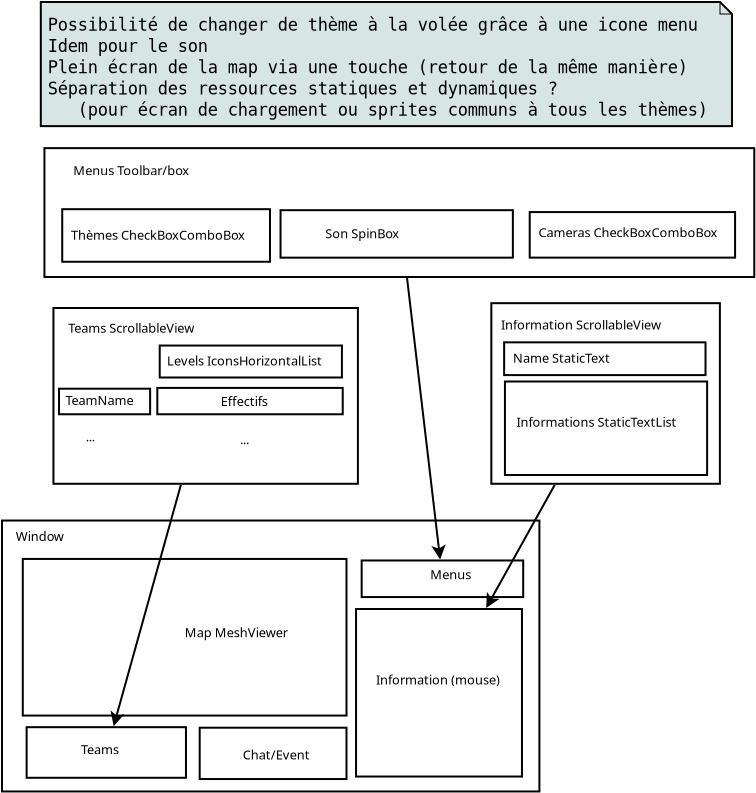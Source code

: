 <?xml version="1.0" encoding="UTF-8"?>
<dia:diagram xmlns:dia="http://www.lysator.liu.se/~alla/dia/">
  <dia:layer name="Background" visible="true" active="true">
    <dia:object type="Standard - Box" version="0" id="O0">
      <dia:attribute name="obj_pos">
        <dia:point val="6.811,3.13"/>
      </dia:attribute>
      <dia:attribute name="obj_bb">
        <dia:rectangle val="6.761,3.08;33.73,16.727"/>
      </dia:attribute>
      <dia:attribute name="elem_corner">
        <dia:point val="6.811,3.13"/>
      </dia:attribute>
      <dia:attribute name="elem_width">
        <dia:real val="26.87"/>
      </dia:attribute>
      <dia:attribute name="elem_height">
        <dia:real val="13.546"/>
      </dia:attribute>
      <dia:attribute name="show_background">
        <dia:boolean val="true"/>
      </dia:attribute>
    </dia:object>
    <dia:object type="Standard - Box" version="0" id="O1">
      <dia:attribute name="obj_pos">
        <dia:point val="7.85,5.05"/>
      </dia:attribute>
      <dia:attribute name="obj_bb">
        <dia:rectangle val="7.8,5;24.086,12.931"/>
      </dia:attribute>
      <dia:attribute name="elem_corner">
        <dia:point val="7.85,5.05"/>
      </dia:attribute>
      <dia:attribute name="elem_width">
        <dia:real val="16.186"/>
      </dia:attribute>
      <dia:attribute name="elem_height">
        <dia:real val="7.831"/>
      </dia:attribute>
      <dia:attribute name="show_background">
        <dia:boolean val="true"/>
      </dia:attribute>
    </dia:object>
    <dia:object type="Standard - Box" version="0" id="O2">
      <dia:attribute name="obj_pos">
        <dia:point val="24.513,7.553"/>
      </dia:attribute>
      <dia:attribute name="obj_bb">
        <dia:rectangle val="24.463,7.503;32.859,15.98"/>
      </dia:attribute>
      <dia:attribute name="elem_corner">
        <dia:point val="24.513,7.553"/>
      </dia:attribute>
      <dia:attribute name="elem_width">
        <dia:real val="8.296"/>
      </dia:attribute>
      <dia:attribute name="elem_height">
        <dia:real val="8.377"/>
      </dia:attribute>
      <dia:attribute name="show_background">
        <dia:boolean val="true"/>
      </dia:attribute>
    </dia:object>
    <dia:object type="Standard - Box" version="0" id="O3">
      <dia:attribute name="obj_pos">
        <dia:point val="8.042,13.462"/>
      </dia:attribute>
      <dia:attribute name="obj_bb">
        <dia:rectangle val="7.992,13.412;16.059,16.042"/>
      </dia:attribute>
      <dia:attribute name="elem_corner">
        <dia:point val="8.042,13.462"/>
      </dia:attribute>
      <dia:attribute name="elem_width">
        <dia:real val="7.967"/>
      </dia:attribute>
      <dia:attribute name="elem_height">
        <dia:real val="2.53"/>
      </dia:attribute>
      <dia:attribute name="show_background">
        <dia:boolean val="true"/>
      </dia:attribute>
    </dia:object>
    <dia:object type="Standard - Box" version="0" id="O4">
      <dia:attribute name="obj_pos">
        <dia:point val="16.695,13.488"/>
      </dia:attribute>
      <dia:attribute name="obj_bb">
        <dia:rectangle val="16.645,13.438;24.086,16.104"/>
      </dia:attribute>
      <dia:attribute name="elem_corner">
        <dia:point val="16.695,13.488"/>
      </dia:attribute>
      <dia:attribute name="elem_width">
        <dia:real val="7.341"/>
      </dia:attribute>
      <dia:attribute name="elem_height">
        <dia:real val="2.567"/>
      </dia:attribute>
      <dia:attribute name="show_background">
        <dia:boolean val="true"/>
      </dia:attribute>
    </dia:object>
    <dia:object type="Standard - Text" version="1" id="O5">
      <dia:attribute name="obj_pos">
        <dia:point val="15.943,8.965"/>
      </dia:attribute>
      <dia:attribute name="obj_bb">
        <dia:rectangle val="15.943,8.37;15.943,9.118"/>
      </dia:attribute>
      <dia:attribute name="text">
        <dia:composite type="text">
          <dia:attribute name="string">
            <dia:string>##</dia:string>
          </dia:attribute>
          <dia:attribute name="font">
            <dia:font family="sans" style="0" name="Helvetica"/>
          </dia:attribute>
          <dia:attribute name="height">
            <dia:real val="0.8"/>
          </dia:attribute>
          <dia:attribute name="pos">
            <dia:point val="15.943,8.965"/>
          </dia:attribute>
          <dia:attribute name="color">
            <dia:color val="#000000"/>
          </dia:attribute>
          <dia:attribute name="alignment">
            <dia:enum val="0"/>
          </dia:attribute>
        </dia:composite>
      </dia:attribute>
      <dia:attribute name="valign">
        <dia:enum val="3"/>
      </dia:attribute>
      <dia:connections>
        <dia:connection handle="0" to="O1" connection="8"/>
      </dia:connections>
    </dia:object>
    <dia:object type="Standard - Text" version="1" id="O6">
      <dia:attribute name="obj_pos">
        <dia:point val="15.943,8.965"/>
      </dia:attribute>
      <dia:attribute name="obj_bb">
        <dia:rectangle val="15.943,8.37;21.358,9.118"/>
      </dia:attribute>
      <dia:attribute name="text">
        <dia:composite type="text">
          <dia:attribute name="string">
            <dia:string>#Map MeshViewer#</dia:string>
          </dia:attribute>
          <dia:attribute name="font">
            <dia:font family="sans" style="0" name="Helvetica"/>
          </dia:attribute>
          <dia:attribute name="height">
            <dia:real val="0.8"/>
          </dia:attribute>
          <dia:attribute name="pos">
            <dia:point val="15.943,8.965"/>
          </dia:attribute>
          <dia:attribute name="color">
            <dia:color val="#000000"/>
          </dia:attribute>
          <dia:attribute name="alignment">
            <dia:enum val="0"/>
          </dia:attribute>
        </dia:composite>
      </dia:attribute>
      <dia:attribute name="valign">
        <dia:enum val="3"/>
      </dia:attribute>
      <dia:connections>
        <dia:connection handle="0" to="O1" connection="8"/>
      </dia:connections>
    </dia:object>
    <dia:object type="Standard - Text" version="1" id="O7">
      <dia:attribute name="obj_pos">
        <dia:point val="25.514,11.323"/>
      </dia:attribute>
      <dia:attribute name="obj_bb">
        <dia:rectangle val="25.514,10.729;32.069,11.476"/>
      </dia:attribute>
      <dia:attribute name="text">
        <dia:composite type="text">
          <dia:attribute name="string">
            <dia:string>#Information (mouse)#</dia:string>
          </dia:attribute>
          <dia:attribute name="font">
            <dia:font family="sans" style="0" name="Helvetica"/>
          </dia:attribute>
          <dia:attribute name="height">
            <dia:real val="0.8"/>
          </dia:attribute>
          <dia:attribute name="pos">
            <dia:point val="25.514,11.323"/>
          </dia:attribute>
          <dia:attribute name="color">
            <dia:color val="#000000"/>
          </dia:attribute>
          <dia:attribute name="alignment">
            <dia:enum val="0"/>
          </dia:attribute>
        </dia:composite>
      </dia:attribute>
      <dia:attribute name="valign">
        <dia:enum val="3"/>
      </dia:attribute>
    </dia:object>
    <dia:object type="Standard - Text" version="1" id="O8">
      <dia:attribute name="obj_pos">
        <dia:point val="18.854,15.082"/>
      </dia:attribute>
      <dia:attribute name="obj_bb">
        <dia:rectangle val="18.854,14.487;22.399,15.235"/>
      </dia:attribute>
      <dia:attribute name="text">
        <dia:composite type="text">
          <dia:attribute name="string">
            <dia:string>#Chat/Event#</dia:string>
          </dia:attribute>
          <dia:attribute name="font">
            <dia:font family="sans" style="0" name="Helvetica"/>
          </dia:attribute>
          <dia:attribute name="height">
            <dia:real val="0.8"/>
          </dia:attribute>
          <dia:attribute name="pos">
            <dia:point val="18.854,15.082"/>
          </dia:attribute>
          <dia:attribute name="color">
            <dia:color val="#000000"/>
          </dia:attribute>
          <dia:attribute name="alignment">
            <dia:enum val="0"/>
          </dia:attribute>
        </dia:composite>
      </dia:attribute>
      <dia:attribute name="valign">
        <dia:enum val="3"/>
      </dia:attribute>
    </dia:object>
    <dia:object type="Standard - Box" version="0" id="O9">
      <dia:attribute name="obj_pos">
        <dia:point val="24.794,5.127"/>
      </dia:attribute>
      <dia:attribute name="obj_bb">
        <dia:rectangle val="24.744,5.077;32.922,7.007"/>
      </dia:attribute>
      <dia:attribute name="elem_corner">
        <dia:point val="24.794,5.127"/>
      </dia:attribute>
      <dia:attribute name="elem_width">
        <dia:real val="8.077"/>
      </dia:attribute>
      <dia:attribute name="elem_height">
        <dia:real val="1.829"/>
      </dia:attribute>
      <dia:attribute name="show_background">
        <dia:boolean val="true"/>
      </dia:attribute>
    </dia:object>
    <dia:object type="Standard - Text" version="1" id="O10">
      <dia:attribute name="obj_pos">
        <dia:point val="28.224,6.068"/>
      </dia:attribute>
      <dia:attribute name="obj_bb">
        <dia:rectangle val="28.224,5.473;30.314,6.221"/>
      </dia:attribute>
      <dia:attribute name="text">
        <dia:composite type="text">
          <dia:attribute name="string">
            <dia:string>#Menus#</dia:string>
          </dia:attribute>
          <dia:attribute name="font">
            <dia:font family="sans" style="0" name="Helvetica"/>
          </dia:attribute>
          <dia:attribute name="height">
            <dia:real val="0.8"/>
          </dia:attribute>
          <dia:attribute name="pos">
            <dia:point val="28.224,6.068"/>
          </dia:attribute>
          <dia:attribute name="color">
            <dia:color val="#000000"/>
          </dia:attribute>
          <dia:attribute name="alignment">
            <dia:enum val="0"/>
          </dia:attribute>
        </dia:composite>
      </dia:attribute>
      <dia:attribute name="valign">
        <dia:enum val="3"/>
      </dia:attribute>
    </dia:object>
    <dia:object type="Standard - Text" version="1" id="O11">
      <dia:attribute name="obj_pos">
        <dia:point val="10.761,14.815"/>
      </dia:attribute>
      <dia:attribute name="obj_bb">
        <dia:rectangle val="10.761,14.22;12.786,14.967"/>
      </dia:attribute>
      <dia:attribute name="text">
        <dia:composite type="text">
          <dia:attribute name="string">
            <dia:string>#Teams#</dia:string>
          </dia:attribute>
          <dia:attribute name="font">
            <dia:font family="sans" style="0" name="Helvetica"/>
          </dia:attribute>
          <dia:attribute name="height">
            <dia:real val="0.8"/>
          </dia:attribute>
          <dia:attribute name="pos">
            <dia:point val="10.761,14.815"/>
          </dia:attribute>
          <dia:attribute name="color">
            <dia:color val="#000000"/>
          </dia:attribute>
          <dia:attribute name="alignment">
            <dia:enum val="0"/>
          </dia:attribute>
        </dia:composite>
      </dia:attribute>
      <dia:attribute name="valign">
        <dia:enum val="3"/>
      </dia:attribute>
    </dia:object>
    <dia:object type="Standard - Box" version="0" id="O12">
      <dia:attribute name="obj_pos">
        <dia:point val="8.933,-15.49"/>
      </dia:attribute>
      <dia:attribute name="obj_bb">
        <dia:rectangle val="8.883,-15.54;44.474,-8.996"/>
      </dia:attribute>
      <dia:attribute name="elem_corner">
        <dia:point val="8.933,-15.49"/>
      </dia:attribute>
      <dia:attribute name="elem_width">
        <dia:real val="35.491"/>
      </dia:attribute>
      <dia:attribute name="elem_height">
        <dia:real val="6.444"/>
      </dia:attribute>
      <dia:attribute name="show_background">
        <dia:boolean val="true"/>
      </dia:attribute>
    </dia:object>
    <dia:object type="Standard - Text" version="1" id="O13">
      <dia:attribute name="obj_pos">
        <dia:point val="26.678,-12.268"/>
      </dia:attribute>
      <dia:attribute name="obj_bb">
        <dia:rectangle val="26.678,-12.863;26.678,-12.116"/>
      </dia:attribute>
      <dia:attribute name="text">
        <dia:composite type="text">
          <dia:attribute name="string">
            <dia:string>##</dia:string>
          </dia:attribute>
          <dia:attribute name="font">
            <dia:font family="sans" style="0" name="Helvetica"/>
          </dia:attribute>
          <dia:attribute name="height">
            <dia:real val="0.8"/>
          </dia:attribute>
          <dia:attribute name="pos">
            <dia:point val="26.678,-12.268"/>
          </dia:attribute>
          <dia:attribute name="color">
            <dia:color val="#000000"/>
          </dia:attribute>
          <dia:attribute name="alignment">
            <dia:enum val="0"/>
          </dia:attribute>
        </dia:composite>
      </dia:attribute>
      <dia:attribute name="valign">
        <dia:enum val="3"/>
      </dia:attribute>
      <dia:connections>
        <dia:connection handle="0" to="O12" connection="8"/>
      </dia:connections>
    </dia:object>
    <dia:object type="Standard - Text" version="1" id="O14">
      <dia:attribute name="obj_pos">
        <dia:point val="10.375,-14.134"/>
      </dia:attribute>
      <dia:attribute name="obj_bb">
        <dia:rectangle val="10.375,-14.729;16.35,-13.981"/>
      </dia:attribute>
      <dia:attribute name="text">
        <dia:composite type="text">
          <dia:attribute name="string">
            <dia:string>#Menus Toolbar/box#</dia:string>
          </dia:attribute>
          <dia:attribute name="font">
            <dia:font family="sans" style="0" name="Helvetica"/>
          </dia:attribute>
          <dia:attribute name="height">
            <dia:real val="0.8"/>
          </dia:attribute>
          <dia:attribute name="pos">
            <dia:point val="10.375,-14.134"/>
          </dia:attribute>
          <dia:attribute name="color">
            <dia:color val="#000000"/>
          </dia:attribute>
          <dia:attribute name="alignment">
            <dia:enum val="0"/>
          </dia:attribute>
        </dia:composite>
      </dia:attribute>
      <dia:attribute name="valign">
        <dia:enum val="3"/>
      </dia:attribute>
    </dia:object>
    <dia:object type="Standard - Box" version="0" id="O15">
      <dia:attribute name="obj_pos">
        <dia:point val="9.822,-12.438"/>
      </dia:attribute>
      <dia:attribute name="obj_bb">
        <dia:rectangle val="9.772,-12.488;20.26,-9.759"/>
      </dia:attribute>
      <dia:attribute name="elem_corner">
        <dia:point val="9.822,-12.438"/>
      </dia:attribute>
      <dia:attribute name="elem_width">
        <dia:real val="10.388"/>
      </dia:attribute>
      <dia:attribute name="elem_height">
        <dia:real val="2.629"/>
      </dia:attribute>
      <dia:attribute name="show_background">
        <dia:boolean val="true"/>
      </dia:attribute>
    </dia:object>
    <dia:object type="Standard - Text" version="1" id="O16">
      <dia:attribute name="obj_pos">
        <dia:point val="15.016,-11.124"/>
      </dia:attribute>
      <dia:attribute name="obj_bb">
        <dia:rectangle val="15.016,-11.719;15.016,-10.971"/>
      </dia:attribute>
      <dia:attribute name="text">
        <dia:composite type="text">
          <dia:attribute name="string">
            <dia:string>##</dia:string>
          </dia:attribute>
          <dia:attribute name="font">
            <dia:font family="sans" style="0" name="Helvetica"/>
          </dia:attribute>
          <dia:attribute name="height">
            <dia:real val="0.8"/>
          </dia:attribute>
          <dia:attribute name="pos">
            <dia:point val="15.016,-11.124"/>
          </dia:attribute>
          <dia:attribute name="color">
            <dia:color val="#000000"/>
          </dia:attribute>
          <dia:attribute name="alignment">
            <dia:enum val="0"/>
          </dia:attribute>
        </dia:composite>
      </dia:attribute>
      <dia:attribute name="valign">
        <dia:enum val="3"/>
      </dia:attribute>
      <dia:connections>
        <dia:connection handle="0" to="O15" connection="8"/>
      </dia:connections>
    </dia:object>
    <dia:object type="Standard - Text" version="1" id="O17">
      <dia:attribute name="obj_pos">
        <dia:point val="10.262,-10.904"/>
      </dia:attribute>
      <dia:attribute name="obj_bb">
        <dia:rectangle val="10.262,-11.499;19.622,-10.752"/>
      </dia:attribute>
      <dia:attribute name="text">
        <dia:composite type="text">
          <dia:attribute name="string">
            <dia:string>#Thèmes CheckBoxComboBox#</dia:string>
          </dia:attribute>
          <dia:attribute name="font">
            <dia:font family="sans" style="0" name="Helvetica"/>
          </dia:attribute>
          <dia:attribute name="height">
            <dia:real val="0.8"/>
          </dia:attribute>
          <dia:attribute name="pos">
            <dia:point val="10.262,-10.904"/>
          </dia:attribute>
          <dia:attribute name="color">
            <dia:color val="#000000"/>
          </dia:attribute>
          <dia:attribute name="alignment">
            <dia:enum val="0"/>
          </dia:attribute>
        </dia:composite>
      </dia:attribute>
      <dia:attribute name="valign">
        <dia:enum val="3"/>
      </dia:attribute>
    </dia:object>
    <dia:object type="Standard - Box" version="0" id="O18">
      <dia:attribute name="obj_pos">
        <dia:point val="20.738,-12.388"/>
      </dia:attribute>
      <dia:attribute name="obj_bb">
        <dia:rectangle val="20.688,-12.438;32.404,-9.964"/>
      </dia:attribute>
      <dia:attribute name="elem_corner">
        <dia:point val="20.738,-12.388"/>
      </dia:attribute>
      <dia:attribute name="elem_width">
        <dia:real val="11.616"/>
      </dia:attribute>
      <dia:attribute name="elem_height">
        <dia:real val="2.374"/>
      </dia:attribute>
      <dia:attribute name="show_background">
        <dia:boolean val="true"/>
      </dia:attribute>
    </dia:object>
    <dia:object type="Standard - Text" version="1" id="O19">
      <dia:attribute name="obj_pos">
        <dia:point val="22.972,-10.987"/>
      </dia:attribute>
      <dia:attribute name="obj_bb">
        <dia:rectangle val="22.972,-11.582;26.97,-10.834"/>
      </dia:attribute>
      <dia:attribute name="text">
        <dia:composite type="text">
          <dia:attribute name="string">
            <dia:string>#Son SpinBox#</dia:string>
          </dia:attribute>
          <dia:attribute name="font">
            <dia:font family="sans" style="0" name="Helvetica"/>
          </dia:attribute>
          <dia:attribute name="height">
            <dia:real val="0.8"/>
          </dia:attribute>
          <dia:attribute name="pos">
            <dia:point val="22.972,-10.987"/>
          </dia:attribute>
          <dia:attribute name="color">
            <dia:color val="#000000"/>
          </dia:attribute>
          <dia:attribute name="alignment">
            <dia:enum val="0"/>
          </dia:attribute>
        </dia:composite>
      </dia:attribute>
      <dia:attribute name="valign">
        <dia:enum val="3"/>
      </dia:attribute>
    </dia:object>
    <dia:object type="Standard - Line" version="0" id="O20">
      <dia:attribute name="obj_pos">
        <dia:point val="27.062,-9.005"/>
      </dia:attribute>
      <dia:attribute name="obj_bb">
        <dia:rectangle val="27.007,-9.06;29.009,5.205"/>
      </dia:attribute>
      <dia:attribute name="conn_endpoints">
        <dia:point val="27.062,-9.005"/>
        <dia:point val="28.721,5.094"/>
      </dia:attribute>
      <dia:attribute name="numcp">
        <dia:int val="1"/>
      </dia:attribute>
      <dia:attribute name="end_arrow">
        <dia:enum val="22"/>
      </dia:attribute>
      <dia:attribute name="end_arrow_length">
        <dia:real val="0.5"/>
      </dia:attribute>
      <dia:attribute name="end_arrow_width">
        <dia:real val="0.5"/>
      </dia:attribute>
      <dia:connections>
        <dia:connection handle="0" to="O12" connection="8"/>
        <dia:connection handle="1" to="O9" connection="8"/>
      </dia:connections>
    </dia:object>
    <dia:object type="Standard - Box" version="0" id="O21">
      <dia:attribute name="obj_pos">
        <dia:point val="31.278,-7.738"/>
      </dia:attribute>
      <dia:attribute name="obj_bb">
        <dia:rectangle val="31.228,-7.788;42.756,1.342"/>
      </dia:attribute>
      <dia:attribute name="elem_corner">
        <dia:point val="31.278,-7.738"/>
      </dia:attribute>
      <dia:attribute name="elem_width">
        <dia:real val="11.427"/>
      </dia:attribute>
      <dia:attribute name="elem_height">
        <dia:real val="9.03"/>
      </dia:attribute>
      <dia:attribute name="show_background">
        <dia:boolean val="true"/>
      </dia:attribute>
    </dia:object>
    <dia:object type="Standard - Text" version="1" id="O22">
      <dia:attribute name="obj_pos">
        <dia:point val="31.758,-6.419"/>
      </dia:attribute>
      <dia:attribute name="obj_bb">
        <dia:rectangle val="31.758,-7.014;40.31,-6.267"/>
      </dia:attribute>
      <dia:attribute name="text">
        <dia:composite type="text">
          <dia:attribute name="string">
            <dia:string>#Information ScrollableView#</dia:string>
          </dia:attribute>
          <dia:attribute name="font">
            <dia:font family="sans" style="0" name="Helvetica"/>
          </dia:attribute>
          <dia:attribute name="height">
            <dia:real val="0.8"/>
          </dia:attribute>
          <dia:attribute name="pos">
            <dia:point val="31.758,-6.419"/>
          </dia:attribute>
          <dia:attribute name="color">
            <dia:color val="#000000"/>
          </dia:attribute>
          <dia:attribute name="alignment">
            <dia:enum val="0"/>
          </dia:attribute>
        </dia:composite>
      </dia:attribute>
      <dia:attribute name="valign">
        <dia:enum val="3"/>
      </dia:attribute>
    </dia:object>
    <dia:object type="Standard - Text" version="1" id="O23">
      <dia:attribute name="obj_pos">
        <dia:point val="36.992,-3.223"/>
      </dia:attribute>
      <dia:attribute name="obj_bb">
        <dia:rectangle val="36.992,-3.818;36.992,-3.07"/>
      </dia:attribute>
      <dia:attribute name="text">
        <dia:composite type="text">
          <dia:attribute name="string">
            <dia:string>##</dia:string>
          </dia:attribute>
          <dia:attribute name="font">
            <dia:font family="sans" style="0" name="Helvetica"/>
          </dia:attribute>
          <dia:attribute name="height">
            <dia:real val="0.8"/>
          </dia:attribute>
          <dia:attribute name="pos">
            <dia:point val="36.992,-3.223"/>
          </dia:attribute>
          <dia:attribute name="color">
            <dia:color val="#000000"/>
          </dia:attribute>
          <dia:attribute name="alignment">
            <dia:enum val="0"/>
          </dia:attribute>
        </dia:composite>
      </dia:attribute>
      <dia:attribute name="valign">
        <dia:enum val="3"/>
      </dia:attribute>
      <dia:connections>
        <dia:connection handle="0" to="O21" connection="8"/>
      </dia:connections>
    </dia:object>
    <dia:object type="Standard - Box" version="0" id="O24">
      <dia:attribute name="obj_pos">
        <dia:point val="31.918,-5.78"/>
      </dia:attribute>
      <dia:attribute name="obj_bb">
        <dia:rectangle val="31.868,-5.83;42.036,-4.092"/>
      </dia:attribute>
      <dia:attribute name="elem_corner">
        <dia:point val="31.918,-5.78"/>
      </dia:attribute>
      <dia:attribute name="elem_width">
        <dia:real val="10.069"/>
      </dia:attribute>
      <dia:attribute name="elem_height">
        <dia:real val="1.638"/>
      </dia:attribute>
      <dia:attribute name="show_background">
        <dia:boolean val="true"/>
      </dia:attribute>
    </dia:object>
    <dia:object type="Standard - Text" version="1" id="O25">
      <dia:attribute name="obj_pos">
        <dia:point val="32.357,-4.761"/>
      </dia:attribute>
      <dia:attribute name="obj_bb">
        <dia:rectangle val="32.357,-5.356;37.577,-4.608"/>
      </dia:attribute>
      <dia:attribute name="text">
        <dia:composite type="text">
          <dia:attribute name="string">
            <dia:string>#Name StaticText#</dia:string>
          </dia:attribute>
          <dia:attribute name="font">
            <dia:font family="sans" style="0" name="Helvetica"/>
          </dia:attribute>
          <dia:attribute name="height">
            <dia:real val="0.8"/>
          </dia:attribute>
          <dia:attribute name="pos">
            <dia:point val="32.357,-4.761"/>
          </dia:attribute>
          <dia:attribute name="color">
            <dia:color val="#000000"/>
          </dia:attribute>
          <dia:attribute name="alignment">
            <dia:enum val="0"/>
          </dia:attribute>
        </dia:composite>
      </dia:attribute>
      <dia:attribute name="valign">
        <dia:enum val="3"/>
      </dia:attribute>
    </dia:object>
    <dia:object type="Standard - Box" version="0" id="O26">
      <dia:attribute name="obj_pos">
        <dia:point val="31.958,-3.822"/>
      </dia:attribute>
      <dia:attribute name="obj_bb">
        <dia:rectangle val="31.908,-3.872;42.116,0.903"/>
      </dia:attribute>
      <dia:attribute name="elem_corner">
        <dia:point val="31.958,-3.822"/>
      </dia:attribute>
      <dia:attribute name="elem_width">
        <dia:real val="10.109"/>
      </dia:attribute>
      <dia:attribute name="elem_height">
        <dia:real val="4.675"/>
      </dia:attribute>
      <dia:attribute name="show_background">
        <dia:boolean val="true"/>
      </dia:attribute>
    </dia:object>
    <dia:object type="Standard - Text" version="1" id="O27">
      <dia:attribute name="obj_pos">
        <dia:point val="32.537,-1.565"/>
      </dia:attribute>
      <dia:attribute name="obj_bb">
        <dia:rectangle val="32.537,-2.159;41.022,-1.412"/>
      </dia:attribute>
      <dia:attribute name="text">
        <dia:composite type="text">
          <dia:attribute name="string">
            <dia:string>#Informations StaticTextList#</dia:string>
          </dia:attribute>
          <dia:attribute name="font">
            <dia:font family="sans" style="0" name="Helvetica"/>
          </dia:attribute>
          <dia:attribute name="height">
            <dia:real val="0.8"/>
          </dia:attribute>
          <dia:attribute name="pos">
            <dia:point val="32.537,-1.565"/>
          </dia:attribute>
          <dia:attribute name="color">
            <dia:color val="#000000"/>
          </dia:attribute>
          <dia:attribute name="alignment">
            <dia:enum val="0"/>
          </dia:attribute>
        </dia:composite>
      </dia:attribute>
      <dia:attribute name="valign">
        <dia:enum val="3"/>
      </dia:attribute>
    </dia:object>
    <dia:object type="Standard - Line" version="0" id="O28">
      <dia:attribute name="obj_pos">
        <dia:point val="34.45,1.343"/>
      </dia:attribute>
      <dia:attribute name="obj_bb">
        <dia:rectangle val="30.951,1.275;34.518,7.601"/>
      </dia:attribute>
      <dia:attribute name="conn_endpoints">
        <dia:point val="34.45,1.343"/>
        <dia:point val="31.021,7.503"/>
      </dia:attribute>
      <dia:attribute name="numcp">
        <dia:int val="1"/>
      </dia:attribute>
      <dia:attribute name="end_arrow">
        <dia:enum val="22"/>
      </dia:attribute>
      <dia:attribute name="end_arrow_length">
        <dia:real val="0.5"/>
      </dia:attribute>
      <dia:attribute name="end_arrow_width">
        <dia:real val="0.5"/>
      </dia:attribute>
      <dia:connections>
        <dia:connection handle="0" to="O21" connection="8"/>
        <dia:connection handle="1" to="O2" connection="8"/>
      </dia:connections>
    </dia:object>
    <dia:object type="Standard - Text" version="1" id="O29">
      <dia:attribute name="obj_pos">
        <dia:point val="7.5,4.15"/>
      </dia:attribute>
      <dia:attribute name="obj_bb">
        <dia:rectangle val="7.5,3.555;10.022,4.302"/>
      </dia:attribute>
      <dia:attribute name="text">
        <dia:composite type="text">
          <dia:attribute name="string">
            <dia:string>#Window#</dia:string>
          </dia:attribute>
          <dia:attribute name="font">
            <dia:font family="sans" style="0" name="Helvetica"/>
          </dia:attribute>
          <dia:attribute name="height">
            <dia:real val="0.8"/>
          </dia:attribute>
          <dia:attribute name="pos">
            <dia:point val="7.5,4.15"/>
          </dia:attribute>
          <dia:attribute name="color">
            <dia:color val="#000000"/>
          </dia:attribute>
          <dia:attribute name="alignment">
            <dia:enum val="0"/>
          </dia:attribute>
        </dia:composite>
      </dia:attribute>
      <dia:attribute name="valign">
        <dia:enum val="3"/>
      </dia:attribute>
    </dia:object>
    <dia:object type="Standard - Box" version="0" id="O30">
      <dia:attribute name="obj_pos">
        <dia:point val="33.196,-12.293"/>
      </dia:attribute>
      <dia:attribute name="obj_bb">
        <dia:rectangle val="33.146,-12.343;43.515,-9.965"/>
      </dia:attribute>
      <dia:attribute name="elem_corner">
        <dia:point val="33.196,-12.293"/>
      </dia:attribute>
      <dia:attribute name="elem_width">
        <dia:real val="10.269"/>
      </dia:attribute>
      <dia:attribute name="elem_height">
        <dia:real val="2.277"/>
      </dia:attribute>
      <dia:attribute name="border_width">
        <dia:real val="0.1"/>
      </dia:attribute>
      <dia:attribute name="show_background">
        <dia:boolean val="true"/>
      </dia:attribute>
    </dia:object>
    <dia:object type="Standard - Text" version="1" id="O31">
      <dia:attribute name="obj_pos">
        <dia:point val="33.636,-11.034"/>
      </dia:attribute>
      <dia:attribute name="obj_bb">
        <dia:rectangle val="33.636,-11.629;43.301,-10.882"/>
      </dia:attribute>
      <dia:attribute name="text">
        <dia:composite type="text">
          <dia:attribute name="string">
            <dia:string>#Cameras CheckBoxComboBox#</dia:string>
          </dia:attribute>
          <dia:attribute name="font">
            <dia:font family="sans" style="0" name="Helvetica"/>
          </dia:attribute>
          <dia:attribute name="height">
            <dia:real val="0.8"/>
          </dia:attribute>
          <dia:attribute name="pos">
            <dia:point val="33.636,-11.034"/>
          </dia:attribute>
          <dia:attribute name="color">
            <dia:color val="#000000"/>
          </dia:attribute>
          <dia:attribute name="alignment">
            <dia:enum val="0"/>
          </dia:attribute>
        </dia:composite>
      </dia:attribute>
      <dia:attribute name="valign">
        <dia:enum val="3"/>
      </dia:attribute>
    </dia:object>
    <dia:object type="Standard - Box" version="0" id="O32">
      <dia:attribute name="obj_pos">
        <dia:point val="9.383,-7.498"/>
      </dia:attribute>
      <dia:attribute name="obj_bb">
        <dia:rectangle val="9.333,-7.548;24.656,1.342"/>
      </dia:attribute>
      <dia:attribute name="elem_corner">
        <dia:point val="9.383,-7.498"/>
      </dia:attribute>
      <dia:attribute name="elem_width">
        <dia:real val="15.223"/>
      </dia:attribute>
      <dia:attribute name="elem_height">
        <dia:real val="8.79"/>
      </dia:attribute>
      <dia:attribute name="show_background">
        <dia:boolean val="true"/>
      </dia:attribute>
    </dia:object>
    <dia:object type="Standard - Line" version="0" id="O33">
      <dia:attribute name="obj_pos">
        <dia:point val="15.755,1.342"/>
      </dia:attribute>
      <dia:attribute name="obj_bb">
        <dia:rectangle val="12.207,1.281;15.817,13.52"/>
      </dia:attribute>
      <dia:attribute name="conn_endpoints">
        <dia:point val="15.755,1.342"/>
        <dia:point val="12.392,13.412"/>
      </dia:attribute>
      <dia:attribute name="numcp">
        <dia:int val="1"/>
      </dia:attribute>
      <dia:attribute name="end_arrow">
        <dia:enum val="22"/>
      </dia:attribute>
      <dia:attribute name="end_arrow_length">
        <dia:real val="0.5"/>
      </dia:attribute>
      <dia:attribute name="end_arrow_width">
        <dia:real val="0.5"/>
      </dia:attribute>
      <dia:connections>
        <dia:connection handle="0" to="O32" connection="8"/>
        <dia:connection handle="1" to="O3" connection="8"/>
      </dia:connections>
    </dia:object>
    <dia:object type="Standard - Text" version="1" id="O34">
      <dia:attribute name="obj_pos">
        <dia:point val="10.122,-6.259"/>
      </dia:attribute>
      <dia:attribute name="obj_bb">
        <dia:rectangle val="10.122,-6.854;16.994,-6.107"/>
      </dia:attribute>
      <dia:attribute name="text">
        <dia:composite type="text">
          <dia:attribute name="string">
            <dia:string>#Teams ScrollableView#</dia:string>
          </dia:attribute>
          <dia:attribute name="font">
            <dia:font family="sans" style="0" name="Helvetica"/>
          </dia:attribute>
          <dia:attribute name="height">
            <dia:real val="0.8"/>
          </dia:attribute>
          <dia:attribute name="pos">
            <dia:point val="10.122,-6.259"/>
          </dia:attribute>
          <dia:attribute name="color">
            <dia:color val="#000000"/>
          </dia:attribute>
          <dia:attribute name="alignment">
            <dia:enum val="0"/>
          </dia:attribute>
        </dia:composite>
      </dia:attribute>
      <dia:attribute name="valign">
        <dia:enum val="3"/>
      </dia:attribute>
    </dia:object>
    <dia:object type="Standard - Box" version="0" id="O35">
      <dia:attribute name="obj_pos">
        <dia:point val="14.697,-5.62"/>
      </dia:attribute>
      <dia:attribute name="obj_bb">
        <dia:rectangle val="14.647,-5.67;23.857,-3.972"/>
      </dia:attribute>
      <dia:attribute name="elem_corner">
        <dia:point val="14.697,-5.62"/>
      </dia:attribute>
      <dia:attribute name="elem_width">
        <dia:real val="9.11"/>
      </dia:attribute>
      <dia:attribute name="elem_height">
        <dia:real val="1.598"/>
      </dia:attribute>
      <dia:attribute name="show_background">
        <dia:boolean val="true"/>
      </dia:attribute>
    </dia:object>
    <dia:object type="Standard - Text" version="1" id="O36">
      <dia:attribute name="obj_pos">
        <dia:point val="15.056,-4.621"/>
      </dia:attribute>
      <dia:attribute name="obj_bb">
        <dia:rectangle val="15.056,-5.216;23.344,-4.469"/>
      </dia:attribute>
      <dia:attribute name="text">
        <dia:composite type="text">
          <dia:attribute name="string">
            <dia:string>#Levels IconsHorizontalList#</dia:string>
          </dia:attribute>
          <dia:attribute name="font">
            <dia:font family="sans" style="0" name="Helvetica"/>
          </dia:attribute>
          <dia:attribute name="height">
            <dia:real val="0.8"/>
          </dia:attribute>
          <dia:attribute name="pos">
            <dia:point val="15.056,-4.621"/>
          </dia:attribute>
          <dia:attribute name="color">
            <dia:color val="#000000"/>
          </dia:attribute>
          <dia:attribute name="alignment">
            <dia:enum val="0"/>
          </dia:attribute>
        </dia:composite>
      </dia:attribute>
      <dia:attribute name="valign">
        <dia:enum val="3"/>
      </dia:attribute>
    </dia:object>
    <dia:object type="Standard - Box" version="0" id="O37">
      <dia:attribute name="obj_pos">
        <dia:point val="9.662,-3.462"/>
      </dia:attribute>
      <dia:attribute name="obj_bb">
        <dia:rectangle val="9.612,-3.512;14.267,-2.134"/>
      </dia:attribute>
      <dia:attribute name="elem_corner">
        <dia:point val="9.662,-3.462"/>
      </dia:attribute>
      <dia:attribute name="elem_width">
        <dia:real val="4.555"/>
      </dia:attribute>
      <dia:attribute name="elem_height">
        <dia:real val="1.279"/>
      </dia:attribute>
      <dia:attribute name="show_background">
        <dia:boolean val="true"/>
      </dia:attribute>
    </dia:object>
    <dia:object type="Standard - Text" version="1" id="O38">
      <dia:attribute name="obj_pos">
        <dia:point val="9.982,-2.643"/>
      </dia:attribute>
      <dia:attribute name="obj_bb">
        <dia:rectangle val="9.982,-3.238;13.565,-2.491"/>
      </dia:attribute>
      <dia:attribute name="text">
        <dia:composite type="text">
          <dia:attribute name="string">
            <dia:string>#TeamName#</dia:string>
          </dia:attribute>
          <dia:attribute name="font">
            <dia:font family="sans" style="0" name="Helvetica"/>
          </dia:attribute>
          <dia:attribute name="height">
            <dia:real val="0.8"/>
          </dia:attribute>
          <dia:attribute name="pos">
            <dia:point val="9.982,-2.643"/>
          </dia:attribute>
          <dia:attribute name="color">
            <dia:color val="#000000"/>
          </dia:attribute>
          <dia:attribute name="alignment">
            <dia:enum val="0"/>
          </dia:attribute>
        </dia:composite>
      </dia:attribute>
      <dia:attribute name="valign">
        <dia:enum val="3"/>
      </dia:attribute>
    </dia:object>
    <dia:object type="Standard - Box" version="0" id="O39">
      <dia:attribute name="obj_pos">
        <dia:point val="14.577,-3.502"/>
      </dia:attribute>
      <dia:attribute name="obj_bb">
        <dia:rectangle val="14.527,-3.552;23.897,-2.134"/>
      </dia:attribute>
      <dia:attribute name="elem_corner">
        <dia:point val="14.577,-3.502"/>
      </dia:attribute>
      <dia:attribute name="elem_width">
        <dia:real val="9.27"/>
      </dia:attribute>
      <dia:attribute name="elem_height">
        <dia:real val="1.319"/>
      </dia:attribute>
      <dia:attribute name="show_background">
        <dia:boolean val="true"/>
      </dia:attribute>
    </dia:object>
    <dia:object type="Standard - Text" version="1" id="O40">
      <dia:attribute name="obj_pos">
        <dia:point val="17.753,-2.603"/>
      </dia:attribute>
      <dia:attribute name="obj_bb">
        <dia:rectangle val="17.753,-3.198;20.331,-2.451"/>
      </dia:attribute>
      <dia:attribute name="text">
        <dia:composite type="text">
          <dia:attribute name="string">
            <dia:string>#Effectifs#</dia:string>
          </dia:attribute>
          <dia:attribute name="font">
            <dia:font family="sans" style="0" name="Helvetica"/>
          </dia:attribute>
          <dia:attribute name="height">
            <dia:real val="0.8"/>
          </dia:attribute>
          <dia:attribute name="pos">
            <dia:point val="17.753,-2.603"/>
          </dia:attribute>
          <dia:attribute name="color">
            <dia:color val="#000000"/>
          </dia:attribute>
          <dia:attribute name="alignment">
            <dia:enum val="0"/>
          </dia:attribute>
        </dia:composite>
      </dia:attribute>
      <dia:attribute name="valign">
        <dia:enum val="3"/>
      </dia:attribute>
    </dia:object>
    <dia:object type="Standard - Text" version="1" id="O41">
      <dia:attribute name="obj_pos">
        <dia:point val="11.001,-0.825"/>
      </dia:attribute>
      <dia:attribute name="obj_bb">
        <dia:rectangle val="11.001,-1.42;11.608,-0.673"/>
      </dia:attribute>
      <dia:attribute name="text">
        <dia:composite type="text">
          <dia:attribute name="string">
            <dia:string>#...#</dia:string>
          </dia:attribute>
          <dia:attribute name="font">
            <dia:font family="sans" style="0" name="Helvetica"/>
          </dia:attribute>
          <dia:attribute name="height">
            <dia:real val="0.8"/>
          </dia:attribute>
          <dia:attribute name="pos">
            <dia:point val="11.001,-0.825"/>
          </dia:attribute>
          <dia:attribute name="color">
            <dia:color val="#000000"/>
          </dia:attribute>
          <dia:attribute name="alignment">
            <dia:enum val="0"/>
          </dia:attribute>
        </dia:composite>
      </dia:attribute>
      <dia:attribute name="valign">
        <dia:enum val="3"/>
      </dia:attribute>
    </dia:object>
    <dia:object type="Standard - Text" version="1" id="O42">
      <dia:attribute name="obj_pos">
        <dia:point val="18.708,-0.683"/>
      </dia:attribute>
      <dia:attribute name="obj_bb">
        <dia:rectangle val="18.708,-1.278;19.316,-0.531"/>
      </dia:attribute>
      <dia:attribute name="text">
        <dia:composite type="text">
          <dia:attribute name="string">
            <dia:string>#...#</dia:string>
          </dia:attribute>
          <dia:attribute name="font">
            <dia:font family="sans" style="0" name="Helvetica"/>
          </dia:attribute>
          <dia:attribute name="height">
            <dia:real val="0.8"/>
          </dia:attribute>
          <dia:attribute name="pos">
            <dia:point val="18.708,-0.683"/>
          </dia:attribute>
          <dia:attribute name="color">
            <dia:color val="#000000"/>
          </dia:attribute>
          <dia:attribute name="alignment">
            <dia:enum val="0"/>
          </dia:attribute>
        </dia:composite>
      </dia:attribute>
      <dia:attribute name="valign">
        <dia:enum val="3"/>
      </dia:attribute>
    </dia:object>
    <dia:object type="UML - Note" version="0" id="O43">
      <dia:attribute name="obj_pos">
        <dia:point val="8.751,-22.797"/>
      </dia:attribute>
      <dia:attribute name="obj_bb">
        <dia:rectangle val="8.701,-22.847;43.361,-16.541"/>
      </dia:attribute>
      <dia:attribute name="meta">
        <dia:composite type="dict"/>
      </dia:attribute>
      <dia:attribute name="elem_corner">
        <dia:point val="8.751,-22.797"/>
      </dia:attribute>
      <dia:attribute name="elem_width">
        <dia:real val="34.56"/>
      </dia:attribute>
      <dia:attribute name="elem_height">
        <dia:real val="6.206"/>
      </dia:attribute>
      <dia:attribute name="line_width">
        <dia:real val="0.1"/>
      </dia:attribute>
      <dia:attribute name="line_colour">
        <dia:color val="#000000"/>
      </dia:attribute>
      <dia:attribute name="fill_colour">
        <dia:color val="#d8e5e5"/>
      </dia:attribute>
      <dia:attribute name="text">
        <dia:composite type="text">
          <dia:attribute name="string">
            <dia:string>#Possibilité de changer de thème à la volée grâce à une icone menu
Idem pour le son
Plein écran de la map via une touche (retour de la même manière)
Séparation des ressources statiques et dynamiques ?
   (pour écran de chargement ou sprites communs à tous les thèmes)#</dia:string>
          </dia:attribute>
          <dia:attribute name="font">
            <dia:font family="monospace" style="0" name="Courier"/>
          </dia:attribute>
          <dia:attribute name="height">
            <dia:real val="1.061"/>
          </dia:attribute>
          <dia:attribute name="pos">
            <dia:point val="9.101,-21.357"/>
          </dia:attribute>
          <dia:attribute name="color">
            <dia:color val="#000000"/>
          </dia:attribute>
          <dia:attribute name="alignment">
            <dia:enum val="0"/>
          </dia:attribute>
        </dia:composite>
      </dia:attribute>
    </dia:object>
  </dia:layer>
</dia:diagram>

